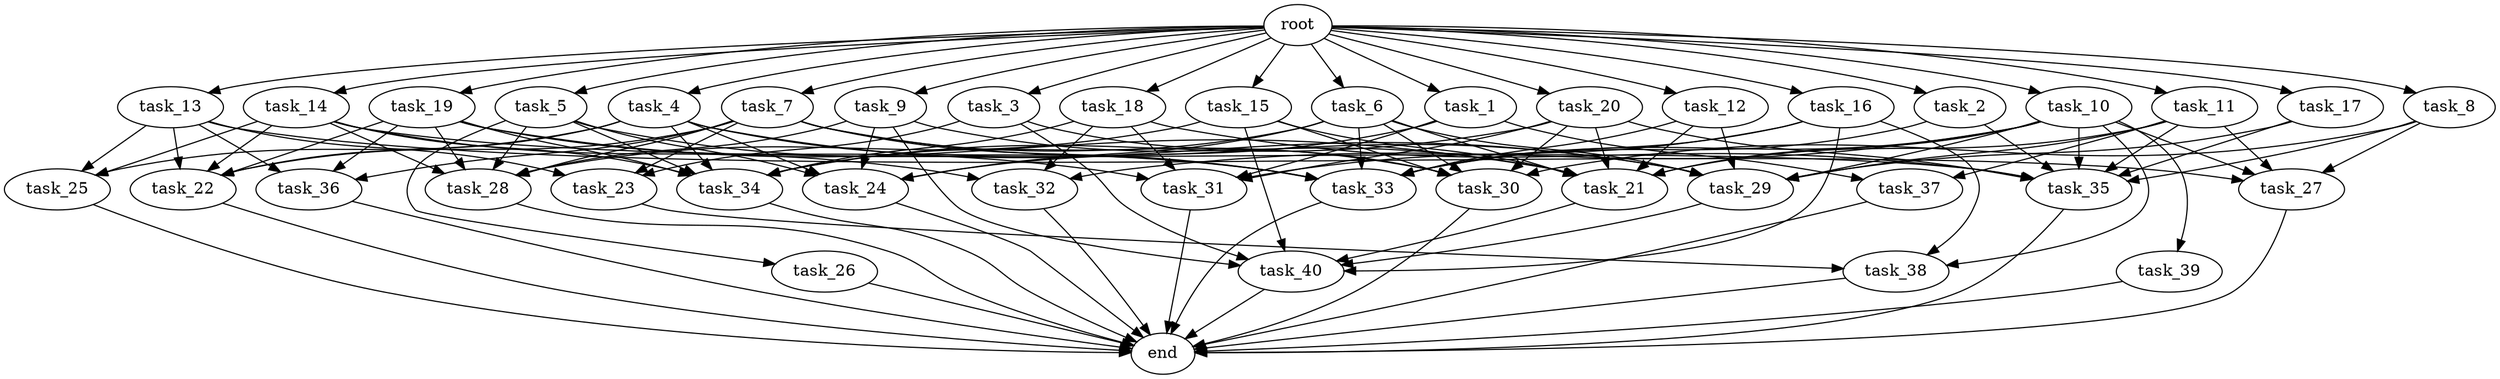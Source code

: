 digraph G {
  root [size="0.000000e+00"];
  task_1 [size="8.773480e+09"];
  task_2 [size="8.664861e+09"];
  task_3 [size="7.304193e+08"];
  task_4 [size="5.755705e+09"];
  task_5 [size="3.012317e+09"];
  task_6 [size="8.686897e+09"];
  task_7 [size="6.567775e+09"];
  task_8 [size="9.010442e+09"];
  task_9 [size="1.861279e+09"];
  task_10 [size="7.874434e+09"];
  task_11 [size="2.927781e+09"];
  task_12 [size="4.934784e+09"];
  task_13 [size="5.501489e+09"];
  task_14 [size="8.570451e+09"];
  task_15 [size="9.349246e+09"];
  task_16 [size="6.992648e+09"];
  task_17 [size="7.299491e+09"];
  task_18 [size="6.351748e+07"];
  task_19 [size="9.107167e+09"];
  task_20 [size="9.724685e+09"];
  task_21 [size="7.230673e+09"];
  task_22 [size="4.636947e+09"];
  task_23 [size="8.772329e+09"];
  task_24 [size="3.736429e+09"];
  task_25 [size="8.640325e+09"];
  task_26 [size="2.913776e+09"];
  task_27 [size="6.554737e+09"];
  task_28 [size="4.590096e+09"];
  task_29 [size="2.036914e+09"];
  task_30 [size="6.497651e+09"];
  task_31 [size="5.297468e+09"];
  task_32 [size="9.369787e+08"];
  task_33 [size="4.528383e+09"];
  task_34 [size="6.806662e+09"];
  task_35 [size="9.468395e+09"];
  task_36 [size="9.850457e+09"];
  task_37 [size="1.441039e+09"];
  task_38 [size="2.430912e+09"];
  task_39 [size="4.447629e+09"];
  task_40 [size="7.311635e+09"];
  end [size="0.000000e+00"];

  root -> task_1 [size="1.000000e-12"];
  root -> task_2 [size="1.000000e-12"];
  root -> task_3 [size="1.000000e-12"];
  root -> task_4 [size="1.000000e-12"];
  root -> task_5 [size="1.000000e-12"];
  root -> task_6 [size="1.000000e-12"];
  root -> task_7 [size="1.000000e-12"];
  root -> task_8 [size="1.000000e-12"];
  root -> task_9 [size="1.000000e-12"];
  root -> task_10 [size="1.000000e-12"];
  root -> task_11 [size="1.000000e-12"];
  root -> task_12 [size="1.000000e-12"];
  root -> task_13 [size="1.000000e-12"];
  root -> task_14 [size="1.000000e-12"];
  root -> task_15 [size="1.000000e-12"];
  root -> task_16 [size="1.000000e-12"];
  root -> task_17 [size="1.000000e-12"];
  root -> task_18 [size="1.000000e-12"];
  root -> task_19 [size="1.000000e-12"];
  root -> task_20 [size="1.000000e-12"];
  task_1 -> task_24 [size="7.472859e+07"];
  task_1 -> task_31 [size="1.059494e+08"];
  task_1 -> task_37 [size="7.205194e+07"];
  task_2 -> task_33 [size="5.660478e+07"];
  task_2 -> task_35 [size="1.183549e+08"];
  task_3 -> task_23 [size="2.924110e+08"];
  task_3 -> task_30 [size="1.082942e+08"];
  task_3 -> task_40 [size="1.218606e+08"];
  task_4 -> task_22 [size="9.273894e+07"];
  task_4 -> task_24 [size="7.472859e+07"];
  task_4 -> task_25 [size="2.880108e+08"];
  task_4 -> task_29 [size="2.909878e+07"];
  task_4 -> task_33 [size="5.660478e+07"];
  task_4 -> task_34 [size="9.723803e+07"];
  task_5 -> task_24 [size="7.472859e+07"];
  task_5 -> task_26 [size="2.913776e+08"];
  task_5 -> task_28 [size="7.650160e+07"];
  task_5 -> task_33 [size="5.660478e+07"];
  task_5 -> task_34 [size="9.723803e+07"];
  task_6 -> task_21 [size="9.038341e+07"];
  task_6 -> task_24 [size="7.472859e+07"];
  task_6 -> task_29 [size="2.909878e+07"];
  task_6 -> task_30 [size="1.082942e+08"];
  task_6 -> task_33 [size="5.660478e+07"];
  task_6 -> task_34 [size="9.723803e+07"];
  task_7 -> task_22 [size="9.273894e+07"];
  task_7 -> task_23 [size="2.924110e+08"];
  task_7 -> task_28 [size="7.650160e+07"];
  task_7 -> task_29 [size="2.909878e+07"];
  task_7 -> task_30 [size="1.082942e+08"];
  task_7 -> task_33 [size="5.660478e+07"];
  task_7 -> task_36 [size="3.283486e+08"];
  task_8 -> task_27 [size="1.638684e+08"];
  task_8 -> task_30 [size="1.082942e+08"];
  task_8 -> task_35 [size="1.183549e+08"];
  task_9 -> task_21 [size="9.038341e+07"];
  task_9 -> task_24 [size="7.472859e+07"];
  task_9 -> task_28 [size="7.650160e+07"];
  task_9 -> task_40 [size="1.218606e+08"];
  task_10 -> task_21 [size="9.038341e+07"];
  task_10 -> task_27 [size="1.638684e+08"];
  task_10 -> task_29 [size="2.909878e+07"];
  task_10 -> task_32 [size="3.123262e+07"];
  task_10 -> task_33 [size="5.660478e+07"];
  task_10 -> task_35 [size="1.183549e+08"];
  task_10 -> task_38 [size="8.103039e+07"];
  task_10 -> task_39 [size="4.447629e+08"];
  task_11 -> task_21 [size="9.038341e+07"];
  task_11 -> task_27 [size="1.638684e+08"];
  task_11 -> task_29 [size="2.909878e+07"];
  task_11 -> task_35 [size="1.183549e+08"];
  task_11 -> task_37 [size="7.205194e+07"];
  task_12 -> task_21 [size="9.038341e+07"];
  task_12 -> task_29 [size="2.909878e+07"];
  task_12 -> task_33 [size="5.660478e+07"];
  task_13 -> task_22 [size="9.273894e+07"];
  task_13 -> task_23 [size="2.924110e+08"];
  task_13 -> task_25 [size="2.880108e+08"];
  task_13 -> task_27 [size="1.638684e+08"];
  task_13 -> task_36 [size="3.283486e+08"];
  task_14 -> task_22 [size="9.273894e+07"];
  task_14 -> task_25 [size="2.880108e+08"];
  task_14 -> task_28 [size="7.650160e+07"];
  task_14 -> task_32 [size="3.123262e+07"];
  task_14 -> task_34 [size="9.723803e+07"];
  task_14 -> task_35 [size="1.183549e+08"];
  task_15 -> task_21 [size="9.038341e+07"];
  task_15 -> task_28 [size="7.650160e+07"];
  task_15 -> task_30 [size="1.082942e+08"];
  task_15 -> task_40 [size="1.218606e+08"];
  task_16 -> task_31 [size="1.059494e+08"];
  task_16 -> task_33 [size="5.660478e+07"];
  task_16 -> task_38 [size="8.103039e+07"];
  task_16 -> task_40 [size="1.218606e+08"];
  task_17 -> task_29 [size="2.909878e+07"];
  task_17 -> task_35 [size="1.183549e+08"];
  task_18 -> task_31 [size="1.059494e+08"];
  task_18 -> task_32 [size="3.123262e+07"];
  task_18 -> task_34 [size="9.723803e+07"];
  task_18 -> task_35 [size="1.183549e+08"];
  task_19 -> task_21 [size="9.038341e+07"];
  task_19 -> task_22 [size="9.273894e+07"];
  task_19 -> task_28 [size="7.650160e+07"];
  task_19 -> task_31 [size="1.059494e+08"];
  task_19 -> task_34 [size="9.723803e+07"];
  task_19 -> task_36 [size="3.283486e+08"];
  task_20 -> task_21 [size="9.038341e+07"];
  task_20 -> task_30 [size="1.082942e+08"];
  task_20 -> task_31 [size="1.059494e+08"];
  task_20 -> task_34 [size="9.723803e+07"];
  task_20 -> task_35 [size="1.183549e+08"];
  task_21 -> task_40 [size="1.218606e+08"];
  task_22 -> end [size="1.000000e-12"];
  task_23 -> task_38 [size="8.103039e+07"];
  task_24 -> end [size="1.000000e-12"];
  task_25 -> end [size="1.000000e-12"];
  task_26 -> end [size="1.000000e-12"];
  task_27 -> end [size="1.000000e-12"];
  task_28 -> end [size="1.000000e-12"];
  task_29 -> task_40 [size="1.218606e+08"];
  task_30 -> end [size="1.000000e-12"];
  task_31 -> end [size="1.000000e-12"];
  task_32 -> end [size="1.000000e-12"];
  task_33 -> end [size="1.000000e-12"];
  task_34 -> end [size="1.000000e-12"];
  task_35 -> end [size="1.000000e-12"];
  task_36 -> end [size="1.000000e-12"];
  task_37 -> end [size="1.000000e-12"];
  task_38 -> end [size="1.000000e-12"];
  task_39 -> end [size="1.000000e-12"];
  task_40 -> end [size="1.000000e-12"];
}
